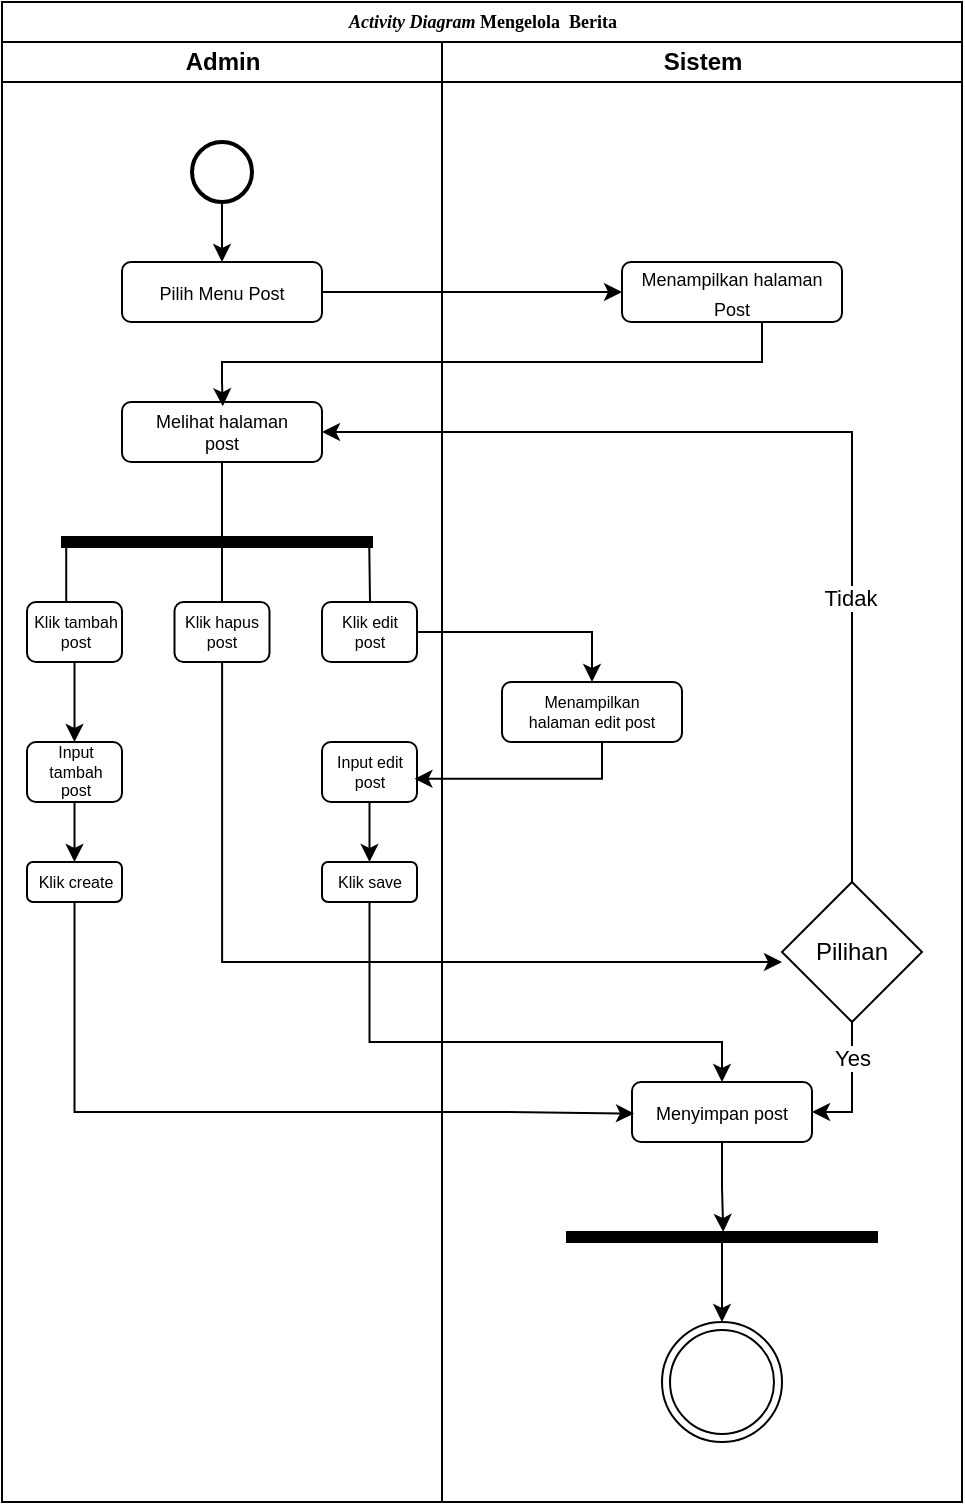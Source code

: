<mxfile version="24.8.4">
  <diagram name="Page-1" id="74e2e168-ea6b-b213-b513-2b3c1d86103e">
    <mxGraphModel dx="1760" dy="900" grid="1" gridSize="10" guides="1" tooltips="1" connect="1" arrows="1" fold="1" page="1" pageScale="1" pageWidth="1100" pageHeight="850" background="none" math="0" shadow="0">
      <root>
        <mxCell id="0" />
        <mxCell id="1" parent="0" />
        <mxCell id="77e6c97f196da883-1" value="&lt;font style=&quot;font-size: 9px;&quot;&gt;&lt;b style=&quot;mso-bidi-font-weight:normal&quot;&gt;&lt;i style=&quot;mso-bidi-font-style:normal&quot;&gt;&lt;span style=&quot;font-family: &amp;quot;Times New Roman&amp;quot;, serif;&quot;&gt;Activity Diagram &lt;/span&gt;&lt;/i&gt;&lt;span style=&quot;line-height: 150%; font-family: &amp;quot;Times New Roman&amp;quot;, serif;&quot;&gt;Mengelola &lt;span style=&quot;mso-spacerun:yes&quot;&gt;&amp;nbsp;&lt;/span&gt;Berita&lt;/span&gt;&lt;/b&gt;&lt;/font&gt;" style="swimlane;html=1;childLayout=stackLayout;startSize=20;rounded=0;shadow=0;labelBackgroundColor=none;strokeWidth=1;fontFamily=Verdana;fontSize=8;align=center;" parent="1" vertex="1">
          <mxGeometry x="100" y="40" width="480" height="750" as="geometry" />
        </mxCell>
        <mxCell id="77e6c97f196da883-2" value="Admin" style="swimlane;html=1;startSize=20;" parent="77e6c97f196da883-1" vertex="1">
          <mxGeometry y="20" width="220" height="730" as="geometry" />
        </mxCell>
        <mxCell id="bnH9nUcHbIV2Yk5g0T-l-16" style="edgeStyle=orthogonalEdgeStyle;rounded=0;orthogonalLoop=1;jettySize=auto;html=1;entryX=0.5;entryY=0;entryDx=0;entryDy=0;" edge="1" parent="77e6c97f196da883-2" source="bnH9nUcHbIV2Yk5g0T-l-1" target="bnH9nUcHbIV2Yk5g0T-l-2">
          <mxGeometry relative="1" as="geometry" />
        </mxCell>
        <mxCell id="bnH9nUcHbIV2Yk5g0T-l-1" value="" style="strokeWidth=2;html=1;shape=mxgraph.flowchart.start_2;whiteSpace=wrap;" vertex="1" parent="77e6c97f196da883-2">
          <mxGeometry x="95" y="50" width="30" height="30" as="geometry" />
        </mxCell>
        <mxCell id="bnH9nUcHbIV2Yk5g0T-l-2" value="&lt;font style=&quot;font-size: 9px;&quot;&gt;Pilih Menu Post&lt;/font&gt;" style="rounded=1;whiteSpace=wrap;html=1;" vertex="1" parent="77e6c97f196da883-2">
          <mxGeometry x="60" y="110" width="100" height="30" as="geometry" />
        </mxCell>
        <mxCell id="bnH9nUcHbIV2Yk5g0T-l-4" value="&lt;div style=&quot;font-size: 9px;&quot;&gt;&lt;font style=&quot;font-size: 9px;&quot;&gt;Melihat halaman&lt;/font&gt;&lt;/div&gt;&lt;div style=&quot;font-size: 9px;&quot;&gt;&lt;font style=&quot;font-size: 9px;&quot;&gt;post&lt;/font&gt;&lt;/div&gt;" style="rounded=1;whiteSpace=wrap;html=1;" vertex="1" parent="77e6c97f196da883-2">
          <mxGeometry x="60" y="180" width="100" height="30" as="geometry" />
        </mxCell>
        <mxCell id="bnH9nUcHbIV2Yk5g0T-l-5" value="" style="html=1;points=[];perimeter=orthogonalPerimeter;fillColor=strokeColor;rotation=90;" vertex="1" parent="77e6c97f196da883-2">
          <mxGeometry x="105" y="172.5" width="5" height="155" as="geometry" />
        </mxCell>
        <mxCell id="bnH9nUcHbIV2Yk5g0T-l-24" style="edgeStyle=orthogonalEdgeStyle;rounded=0;orthogonalLoop=1;jettySize=auto;html=1;" edge="1" parent="77e6c97f196da883-2" source="bnH9nUcHbIV2Yk5g0T-l-7" target="bnH9nUcHbIV2Yk5g0T-l-11">
          <mxGeometry relative="1" as="geometry" />
        </mxCell>
        <mxCell id="bnH9nUcHbIV2Yk5g0T-l-7" value="&lt;div style=&quot;font-size: 8px;&quot;&gt;&lt;font style=&quot;font-size: 8px;&quot;&gt;Klik tambah&lt;/font&gt;&lt;/div&gt;&lt;div style=&quot;font-size: 8px;&quot;&gt;&lt;font style=&quot;font-size: 8px;&quot;&gt;post&lt;br style=&quot;font-size: 8px;&quot;&gt;&lt;/font&gt;&lt;/div&gt;" style="rounded=1;whiteSpace=wrap;html=1;fontSize=8;" vertex="1" parent="77e6c97f196da883-2">
          <mxGeometry x="12.5" y="280" width="47.5" height="30" as="geometry" />
        </mxCell>
        <mxCell id="bnH9nUcHbIV2Yk5g0T-l-8" value="&lt;div style=&quot;font-size: 8px;&quot;&gt;&lt;font style=&quot;font-size: 8px;&quot;&gt;Klik hapus&lt;/font&gt;&lt;/div&gt;&lt;div style=&quot;font-size: 8px;&quot;&gt;&lt;font style=&quot;font-size: 8px;&quot;&gt;post&lt;br style=&quot;font-size: 8px;&quot;&gt;&lt;/font&gt;&lt;/div&gt;" style="rounded=1;whiteSpace=wrap;html=1;fontSize=8;" vertex="1" parent="77e6c97f196da883-2">
          <mxGeometry x="86.25" y="280" width="47.5" height="30" as="geometry" />
        </mxCell>
        <mxCell id="bnH9nUcHbIV2Yk5g0T-l-9" value="&lt;div style=&quot;font-size: 8px;&quot;&gt;&lt;font style=&quot;font-size: 8px;&quot;&gt;Klik edit&lt;/font&gt;&lt;/div&gt;&lt;div style=&quot;font-size: 8px;&quot;&gt;&lt;font style=&quot;font-size: 8px;&quot;&gt;post&lt;br style=&quot;font-size: 8px;&quot;&gt;&lt;/font&gt;&lt;/div&gt;" style="rounded=1;whiteSpace=wrap;html=1;fontSize=8;" vertex="1" parent="77e6c97f196da883-2">
          <mxGeometry x="160" y="280" width="47.5" height="30" as="geometry" />
        </mxCell>
        <mxCell id="bnH9nUcHbIV2Yk5g0T-l-28" style="edgeStyle=orthogonalEdgeStyle;rounded=0;orthogonalLoop=1;jettySize=auto;html=1;entryX=0.5;entryY=0;entryDx=0;entryDy=0;" edge="1" parent="77e6c97f196da883-2" source="bnH9nUcHbIV2Yk5g0T-l-11" target="bnH9nUcHbIV2Yk5g0T-l-27">
          <mxGeometry relative="1" as="geometry" />
        </mxCell>
        <mxCell id="bnH9nUcHbIV2Yk5g0T-l-11" value="&lt;div style=&quot;font-size: 8px;&quot;&gt;&lt;font style=&quot;font-size: 8px;&quot;&gt;Input tambah&lt;/font&gt;&lt;/div&gt;&lt;div style=&quot;font-size: 8px;&quot;&gt;&lt;font style=&quot;font-size: 8px;&quot;&gt;post&lt;br style=&quot;font-size: 8px;&quot;&gt;&lt;/font&gt;&lt;/div&gt;" style="rounded=1;whiteSpace=wrap;html=1;fontSize=8;" vertex="1" parent="77e6c97f196da883-2">
          <mxGeometry x="12.5" y="350" width="47.5" height="30" as="geometry" />
        </mxCell>
        <mxCell id="bnH9nUcHbIV2Yk5g0T-l-37" style="edgeStyle=orthogonalEdgeStyle;rounded=0;orthogonalLoop=1;jettySize=auto;html=1;entryX=0.5;entryY=0;entryDx=0;entryDy=0;" edge="1" parent="77e6c97f196da883-2" source="bnH9nUcHbIV2Yk5g0T-l-12" target="bnH9nUcHbIV2Yk5g0T-l-35">
          <mxGeometry relative="1" as="geometry" />
        </mxCell>
        <mxCell id="bnH9nUcHbIV2Yk5g0T-l-12" value="&lt;div style=&quot;font-size: 8px;&quot;&gt;&lt;font style=&quot;font-size: 8px;&quot;&gt;Input edit&lt;/font&gt;&lt;/div&gt;&lt;div style=&quot;font-size: 8px;&quot;&gt;&lt;font style=&quot;font-size: 8px;&quot;&gt;post&lt;br style=&quot;font-size: 8px;&quot;&gt;&lt;/font&gt;&lt;/div&gt;" style="rounded=1;whiteSpace=wrap;html=1;fontSize=8;" vertex="1" parent="77e6c97f196da883-2">
          <mxGeometry x="160" y="350" width="47.5" height="30" as="geometry" />
        </mxCell>
        <mxCell id="bnH9nUcHbIV2Yk5g0T-l-20" value="" style="endArrow=none;html=1;rounded=0;entryX=0.5;entryY=1;entryDx=0;entryDy=0;exitX=0.5;exitY=0;exitDx=0;exitDy=0;" edge="1" parent="77e6c97f196da883-2" source="bnH9nUcHbIV2Yk5g0T-l-8" target="bnH9nUcHbIV2Yk5g0T-l-4">
          <mxGeometry width="50" height="50" relative="1" as="geometry">
            <mxPoint x="110" y="270" as="sourcePoint" />
            <mxPoint x="170" y="220" as="targetPoint" />
          </mxGeometry>
        </mxCell>
        <mxCell id="bnH9nUcHbIV2Yk5g0T-l-22" value="" style="endArrow=none;html=1;rounded=0;" edge="1" parent="77e6c97f196da883-2">
          <mxGeometry width="50" height="50" relative="1" as="geometry">
            <mxPoint x="184" y="280" as="sourcePoint" />
            <mxPoint x="183.61" y="250" as="targetPoint" />
          </mxGeometry>
        </mxCell>
        <mxCell id="bnH9nUcHbIV2Yk5g0T-l-23" value="" style="endArrow=none;html=1;rounded=0;" edge="1" parent="77e6c97f196da883-2">
          <mxGeometry width="50" height="50" relative="1" as="geometry">
            <mxPoint x="32.11" y="280" as="sourcePoint" />
            <mxPoint x="32.11" y="250" as="targetPoint" />
          </mxGeometry>
        </mxCell>
        <mxCell id="bnH9nUcHbIV2Yk5g0T-l-27" value="Klik create" style="rounded=1;whiteSpace=wrap;html=1;fontSize=8;" vertex="1" parent="77e6c97f196da883-2">
          <mxGeometry x="12.5" y="410" width="47.5" height="20" as="geometry" />
        </mxCell>
        <mxCell id="bnH9nUcHbIV2Yk5g0T-l-35" value="Klik save" style="rounded=1;whiteSpace=wrap;html=1;fontSize=8;" vertex="1" parent="77e6c97f196da883-2">
          <mxGeometry x="160" y="410" width="47.5" height="20" as="geometry" />
        </mxCell>
        <mxCell id="77e6c97f196da883-3" value="Sistem" style="swimlane;html=1;startSize=20;" parent="77e6c97f196da883-1" vertex="1">
          <mxGeometry x="220" y="20" width="260" height="730" as="geometry" />
        </mxCell>
        <mxCell id="bnH9nUcHbIV2Yk5g0T-l-3" value="&lt;font style=&quot;font-size: 9px;&quot;&gt;Menampilkan halaman Post&lt;/font&gt;" style="rounded=1;whiteSpace=wrap;html=1;" vertex="1" parent="77e6c97f196da883-3">
          <mxGeometry x="90" y="110" width="110" height="30" as="geometry" />
        </mxCell>
        <mxCell id="bnH9nUcHbIV2Yk5g0T-l-48" style="edgeStyle=orthogonalEdgeStyle;rounded=0;orthogonalLoop=1;jettySize=auto;html=1;entryX=0.5;entryY=0;entryDx=0;entryDy=0;" edge="1" parent="77e6c97f196da883-3" source="bnH9nUcHbIV2Yk5g0T-l-10" target="bnH9nUcHbIV2Yk5g0T-l-47">
          <mxGeometry relative="1" as="geometry" />
        </mxCell>
        <mxCell id="bnH9nUcHbIV2Yk5g0T-l-10" value="" style="html=1;points=[];perimeter=orthogonalPerimeter;fillColor=strokeColor;rotation=90;" vertex="1" parent="77e6c97f196da883-3">
          <mxGeometry x="137.5" y="520" width="5" height="155" as="geometry" />
        </mxCell>
        <mxCell id="bnH9nUcHbIV2Yk5g0T-l-15" value="&lt;font style=&quot;font-size: 9px;&quot;&gt;Menyimpan post&lt;/font&gt;" style="rounded=1;whiteSpace=wrap;html=1;" vertex="1" parent="77e6c97f196da883-3">
          <mxGeometry x="95" y="520" width="90" height="30" as="geometry" />
        </mxCell>
        <mxCell id="bnH9nUcHbIV2Yk5g0T-l-30" value="&lt;div&gt;Menampilkan&lt;/div&gt;&lt;div&gt;halaman edit post&lt;br&gt;&lt;/div&gt;" style="rounded=1;whiteSpace=wrap;html=1;fontSize=8;" vertex="1" parent="77e6c97f196da883-3">
          <mxGeometry x="30" y="320" width="90" height="30" as="geometry" />
        </mxCell>
        <mxCell id="bnH9nUcHbIV2Yk5g0T-l-42" style="edgeStyle=orthogonalEdgeStyle;rounded=0;orthogonalLoop=1;jettySize=auto;html=1;entryX=1;entryY=0.5;entryDx=0;entryDy=0;" edge="1" parent="77e6c97f196da883-3" source="bnH9nUcHbIV2Yk5g0T-l-40" target="bnH9nUcHbIV2Yk5g0T-l-15">
          <mxGeometry relative="1" as="geometry" />
        </mxCell>
        <mxCell id="bnH9nUcHbIV2Yk5g0T-l-43" value="Yes" style="edgeLabel;html=1;align=center;verticalAlign=middle;resizable=0;points=[];" vertex="1" connectable="0" parent="bnH9nUcHbIV2Yk5g0T-l-42">
          <mxGeometry x="-0.446" relative="1" as="geometry">
            <mxPoint as="offset" />
          </mxGeometry>
        </mxCell>
        <mxCell id="bnH9nUcHbIV2Yk5g0T-l-40" value="Pilihan" style="rhombus;whiteSpace=wrap;html=1;" vertex="1" parent="77e6c97f196da883-3">
          <mxGeometry x="170" y="420" width="70" height="70" as="geometry" />
        </mxCell>
        <mxCell id="bnH9nUcHbIV2Yk5g0T-l-46" style="edgeStyle=orthogonalEdgeStyle;rounded=0;orthogonalLoop=1;jettySize=auto;html=1;entryX=0;entryY=0.496;entryDx=0;entryDy=0;entryPerimeter=0;" edge="1" parent="77e6c97f196da883-3" source="bnH9nUcHbIV2Yk5g0T-l-15" target="bnH9nUcHbIV2Yk5g0T-l-10">
          <mxGeometry relative="1" as="geometry" />
        </mxCell>
        <mxCell id="bnH9nUcHbIV2Yk5g0T-l-47" value="" style="ellipse;shape=doubleEllipse;html=1;dashed=0;whiteSpace=wrap;aspect=fixed;" vertex="1" parent="77e6c97f196da883-3">
          <mxGeometry x="110" y="640" width="60" height="60" as="geometry" />
        </mxCell>
        <mxCell id="bnH9nUcHbIV2Yk5g0T-l-17" style="edgeStyle=orthogonalEdgeStyle;rounded=0;orthogonalLoop=1;jettySize=auto;html=1;entryX=0;entryY=0.5;entryDx=0;entryDy=0;" edge="1" parent="77e6c97f196da883-1" source="bnH9nUcHbIV2Yk5g0T-l-2" target="bnH9nUcHbIV2Yk5g0T-l-3">
          <mxGeometry relative="1" as="geometry" />
        </mxCell>
        <mxCell id="bnH9nUcHbIV2Yk5g0T-l-18" style="edgeStyle=orthogonalEdgeStyle;rounded=0;orthogonalLoop=1;jettySize=auto;html=1;entryX=0.504;entryY=0.071;entryDx=0;entryDy=0;entryPerimeter=0;" edge="1" parent="77e6c97f196da883-1" source="bnH9nUcHbIV2Yk5g0T-l-3" target="bnH9nUcHbIV2Yk5g0T-l-4">
          <mxGeometry relative="1" as="geometry">
            <Array as="points">
              <mxPoint x="380" y="180" />
              <mxPoint x="110" y="180" />
              <mxPoint x="110" y="190" />
              <mxPoint x="110" y="190" />
            </Array>
          </mxGeometry>
        </mxCell>
        <mxCell id="bnH9nUcHbIV2Yk5g0T-l-29" style="edgeStyle=orthogonalEdgeStyle;rounded=0;orthogonalLoop=1;jettySize=auto;html=1;entryX=0.011;entryY=0.526;entryDx=0;entryDy=0;entryPerimeter=0;" edge="1" parent="77e6c97f196da883-1" source="bnH9nUcHbIV2Yk5g0T-l-27" target="bnH9nUcHbIV2Yk5g0T-l-15">
          <mxGeometry relative="1" as="geometry">
            <Array as="points">
              <mxPoint x="36" y="555" />
              <mxPoint x="250" y="555" />
            </Array>
          </mxGeometry>
        </mxCell>
        <mxCell id="bnH9nUcHbIV2Yk5g0T-l-32" style="edgeStyle=orthogonalEdgeStyle;rounded=0;orthogonalLoop=1;jettySize=auto;html=1;entryX=0.5;entryY=0;entryDx=0;entryDy=0;" edge="1" parent="77e6c97f196da883-1" source="bnH9nUcHbIV2Yk5g0T-l-9" target="bnH9nUcHbIV2Yk5g0T-l-30">
          <mxGeometry relative="1" as="geometry">
            <mxPoint x="380" y="315" as="targetPoint" />
          </mxGeometry>
        </mxCell>
        <mxCell id="bnH9nUcHbIV2Yk5g0T-l-33" style="edgeStyle=orthogonalEdgeStyle;rounded=0;orthogonalLoop=1;jettySize=auto;html=1;entryX=0.973;entryY=0.613;entryDx=0;entryDy=0;entryPerimeter=0;" edge="1" parent="77e6c97f196da883-1" source="bnH9nUcHbIV2Yk5g0T-l-30" target="bnH9nUcHbIV2Yk5g0T-l-12">
          <mxGeometry relative="1" as="geometry">
            <Array as="points">
              <mxPoint x="300" y="388" />
            </Array>
          </mxGeometry>
        </mxCell>
        <mxCell id="bnH9nUcHbIV2Yk5g0T-l-38" style="edgeStyle=orthogonalEdgeStyle;rounded=0;orthogonalLoop=1;jettySize=auto;html=1;entryX=0.5;entryY=0;entryDx=0;entryDy=0;" edge="1" parent="77e6c97f196da883-1" source="bnH9nUcHbIV2Yk5g0T-l-35" target="bnH9nUcHbIV2Yk5g0T-l-15">
          <mxGeometry relative="1" as="geometry">
            <Array as="points">
              <mxPoint x="184" y="520" />
              <mxPoint x="360" y="520" />
            </Array>
          </mxGeometry>
        </mxCell>
        <mxCell id="bnH9nUcHbIV2Yk5g0T-l-41" style="edgeStyle=orthogonalEdgeStyle;rounded=0;orthogonalLoop=1;jettySize=auto;html=1;" edge="1" parent="77e6c97f196da883-1" source="bnH9nUcHbIV2Yk5g0T-l-8">
          <mxGeometry relative="1" as="geometry">
            <mxPoint x="390" y="480" as="targetPoint" />
            <Array as="points">
              <mxPoint x="110" y="480" />
            </Array>
          </mxGeometry>
        </mxCell>
        <mxCell id="bnH9nUcHbIV2Yk5g0T-l-44" style="edgeStyle=orthogonalEdgeStyle;rounded=0;orthogonalLoop=1;jettySize=auto;html=1;entryX=1;entryY=0.5;entryDx=0;entryDy=0;" edge="1" parent="77e6c97f196da883-1" source="bnH9nUcHbIV2Yk5g0T-l-40" target="bnH9nUcHbIV2Yk5g0T-l-4">
          <mxGeometry relative="1" as="geometry">
            <Array as="points">
              <mxPoint x="425" y="215" />
            </Array>
          </mxGeometry>
        </mxCell>
        <mxCell id="bnH9nUcHbIV2Yk5g0T-l-45" value="Tidak" style="edgeLabel;html=1;align=center;verticalAlign=middle;resizable=0;points=[];" vertex="1" connectable="0" parent="bnH9nUcHbIV2Yk5g0T-l-44">
          <mxGeometry x="-0.421" y="1" relative="1" as="geometry">
            <mxPoint as="offset" />
          </mxGeometry>
        </mxCell>
      </root>
    </mxGraphModel>
  </diagram>
</mxfile>

